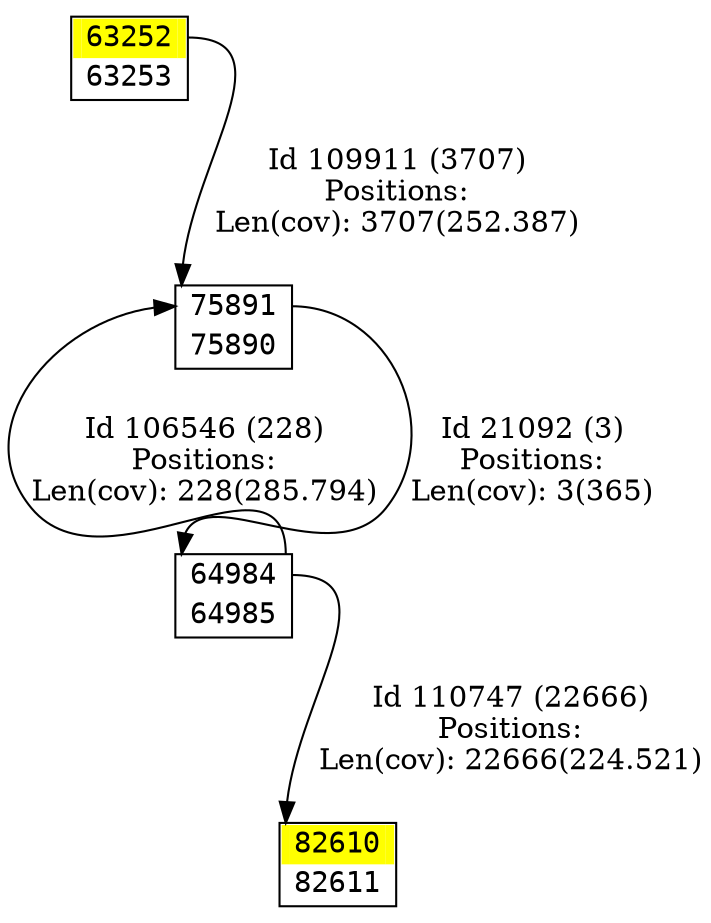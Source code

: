 digraph graph_picture {
node[fontname=<Courier> ,penwidth=<1.8> ,shape=<plaintext> ]
vertex_63252_63253[label=<<TABLE BORDER="1" CELLSPACING="0" >
<TR><TD BORDER="0" PORT = "port_63252_in" color="yellow" bgcolor="yellow" ></TD><TD BORDER="0" color="yellow" bgcolor="yellow" >63252</TD><TD BORDER="0" PORT = "port_63252_out" color="yellow" bgcolor="yellow" ></TD></TR>
<TR><TD BORDER="0" PORT = "port_63253_out" color="white" bgcolor="white" ></TD><TD BORDER="0" color="white" bgcolor="white" >63253</TD><TD BORDER="0" PORT = "port_63253_in" color="white" bgcolor="white" ></TD></TR>
</TABLE>> ,color=<black> ,URL=</vertex/63252.svg> ]
vertex_64984_64985[label=<<TABLE BORDER="1" CELLSPACING="0" >
<TR><TD BORDER="0" PORT = "port_64984_in" color="white" bgcolor="white" ></TD><TD BORDER="0" color="white" bgcolor="white" >64984</TD><TD BORDER="0" PORT = "port_64984_out" color="white" bgcolor="white" ></TD></TR>
<TR><TD BORDER="0" PORT = "port_64985_out" color="white" bgcolor="white" ></TD><TD BORDER="0" color="white" bgcolor="white" >64985</TD><TD BORDER="0" PORT = "port_64985_in" color="white" bgcolor="white" ></TD></TR>
</TABLE>> ,color=<black> ,URL=</vertex/64984.svg> ]
vertex_75890_75891[label=<<TABLE BORDER="1" CELLSPACING="0" >
<TR><TD BORDER="0" PORT = "port_75891_in" color="white" bgcolor="white" ></TD><TD BORDER="0" color="white" bgcolor="white" >75891</TD><TD BORDER="0" PORT = "port_75891_out" color="white" bgcolor="white" ></TD></TR>
<TR><TD BORDER="0" PORT = "port_75890_out" color="white" bgcolor="white" ></TD><TD BORDER="0" color="white" bgcolor="white" >75890</TD><TD BORDER="0" PORT = "port_75890_in" color="white" bgcolor="white" ></TD></TR>
</TABLE>> ,color=<black> ,URL=</vertex/75891.svg> ]
vertex_82610_82611[label=<<TABLE BORDER="1" CELLSPACING="0" >
<TR><TD BORDER="0" PORT = "port_82610_in" color="yellow" bgcolor="yellow" ></TD><TD BORDER="0" color="yellow" bgcolor="yellow" >82610</TD><TD BORDER="0" PORT = "port_82610_out" color="yellow" bgcolor="yellow" ></TD></TR>
<TR><TD BORDER="0" PORT = "port_82611_out" color="white" bgcolor="white" ></TD><TD BORDER="0" color="white" bgcolor="white" >82611</TD><TD BORDER="0" PORT = "port_82611_in" color="white" bgcolor="white" ></TD></TR>
</TABLE>> ,color=<black> ,URL=</vertex/82610.svg> ]
vertex_75890_75891:port_75891_out->vertex_64984_64985:port_64984_in[label="Id 21092 (3)\nPositions:\nLen(cov): 3(365)" ,color=<black> ]
vertex_64984_64985:port_64984_out->vertex_75890_75891:port_75891_in[label="Id 106546 (228)\nPositions:\nLen(cov): 228(285.794)" ,color=<black> ]
vertex_63252_63253:port_63252_out->vertex_75890_75891:port_75891_in[label="Id 109911 (3707)\nPositions:\nLen(cov): 3707(252.387)" ,color=<black> ]
vertex_64984_64985:port_64984_out->vertex_82610_82611:port_82610_in[label="Id 110747 (22666)\nPositions:\nLen(cov): 22666(224.521)" ,color=<black> ]
}

